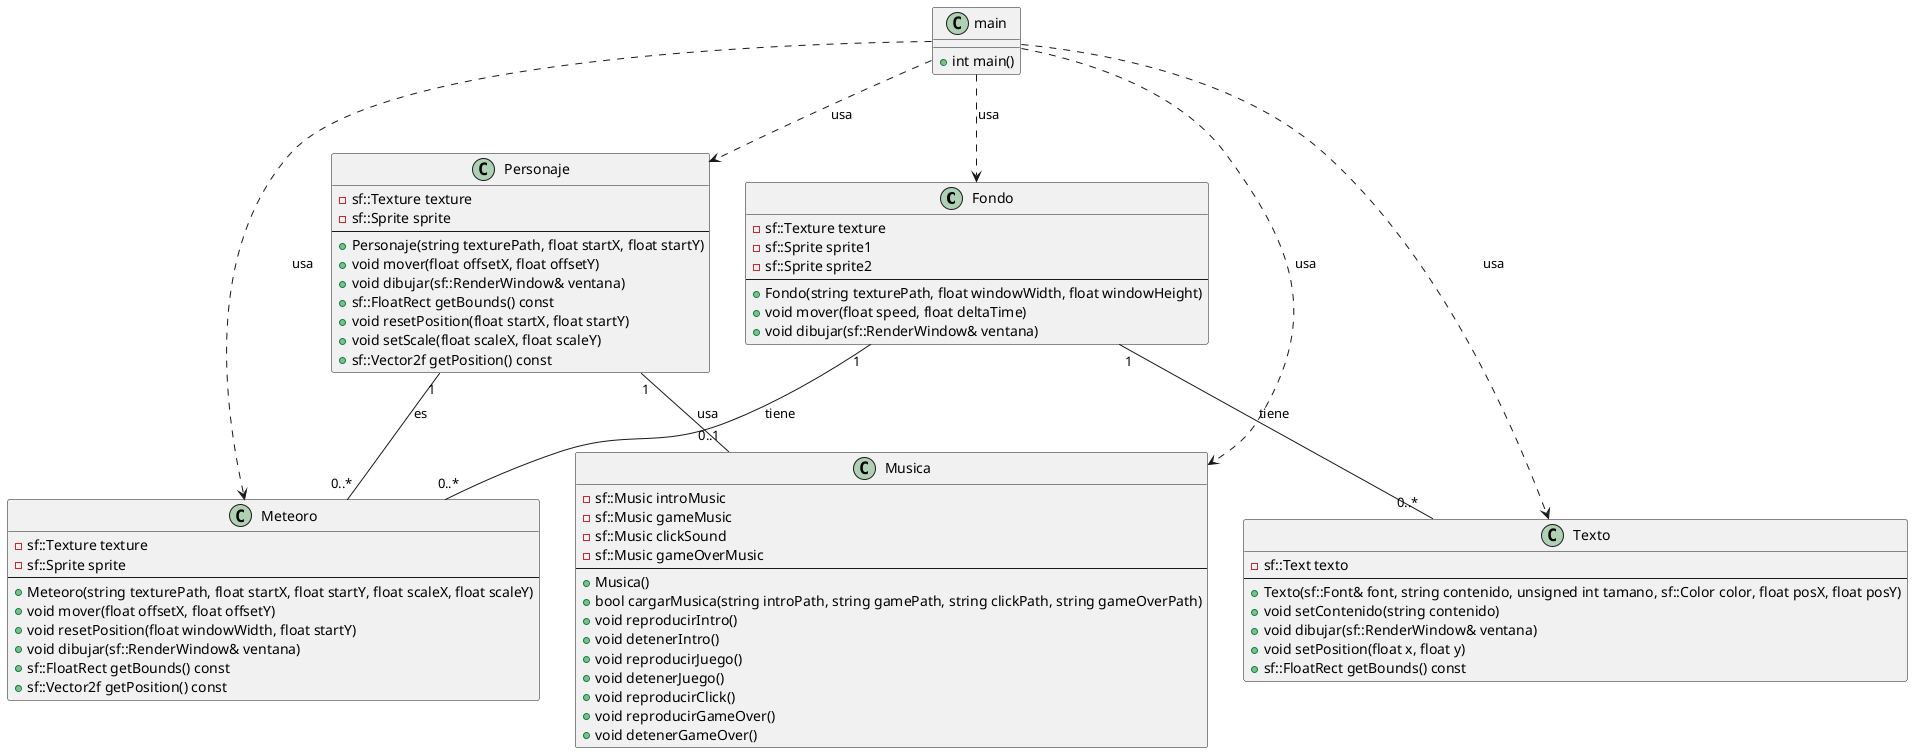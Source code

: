@startuml

class Fondo {
    - sf::Texture texture
    - sf::Sprite sprite1
    - sf::Sprite sprite2
    --
    + Fondo(string texturePath, float windowWidth, float windowHeight)
    + void mover(float speed, float deltaTime)
    + void dibujar(sf::RenderWindow& ventana)
}

class Meteoro {
    - sf::Texture texture
    - sf::Sprite sprite
    --
    + Meteoro(string texturePath, float startX, float startY, float scaleX, float scaleY)
    + void mover(float offsetX, float offsetY)
    + void resetPosition(float windowWidth, float startY)
    + void dibujar(sf::RenderWindow& ventana)
    + sf::FloatRect getBounds() const
    + sf::Vector2f getPosition() const
}

class Musica {
    - sf::Music introMusic
    - sf::Music gameMusic
    - sf::Music clickSound
    - sf::Music gameOverMusic
    --
    + Musica()
    + bool cargarMusica(string introPath, string gamePath, string clickPath, string gameOverPath)
    + void reproducirIntro()
    + void detenerIntro()
    + void reproducirJuego()
    + void detenerJuego()
    + void reproducirClick()
    + void reproducirGameOver()
    + void detenerGameOver()
}

class Personaje {
    - sf::Texture texture
    - sf::Sprite sprite
    --
    + Personaje(string texturePath, float startX, float startY)
    + void mover(float offsetX, float offsetY)
    + void dibujar(sf::RenderWindow& ventana)
    + sf::FloatRect getBounds() const
    + void resetPosition(float startX, float startY)
    + void setScale(float scaleX, float scaleY)
    + sf::Vector2f getPosition() const
}

class Texto {
    - sf::Text texto
    --
    + Texto(sf::Font& font, string contenido, unsigned int tamano, sf::Color color, float posX, float posY)
    + void setContenido(string contenido)
    + void dibujar(sf::RenderWindow& ventana)
    + void setPosition(float x, float y)
    + sf::FloatRect getBounds() const
}

class main {
    + int main()
}

' Relaciones
main ..> Fondo : usa
main ..> Meteoro : usa
main ..> Musica : usa
main ..> Personaje : usa
main ..> Texto : usa

Fondo "1" -- "0..*" Meteoro : tiene
Fondo "1" -- "0..*" Texto : tiene
Personaje "1" -- "0..*" Meteoro : es
Personaje "1" -- "0..1" Musica : usa

@enduml
